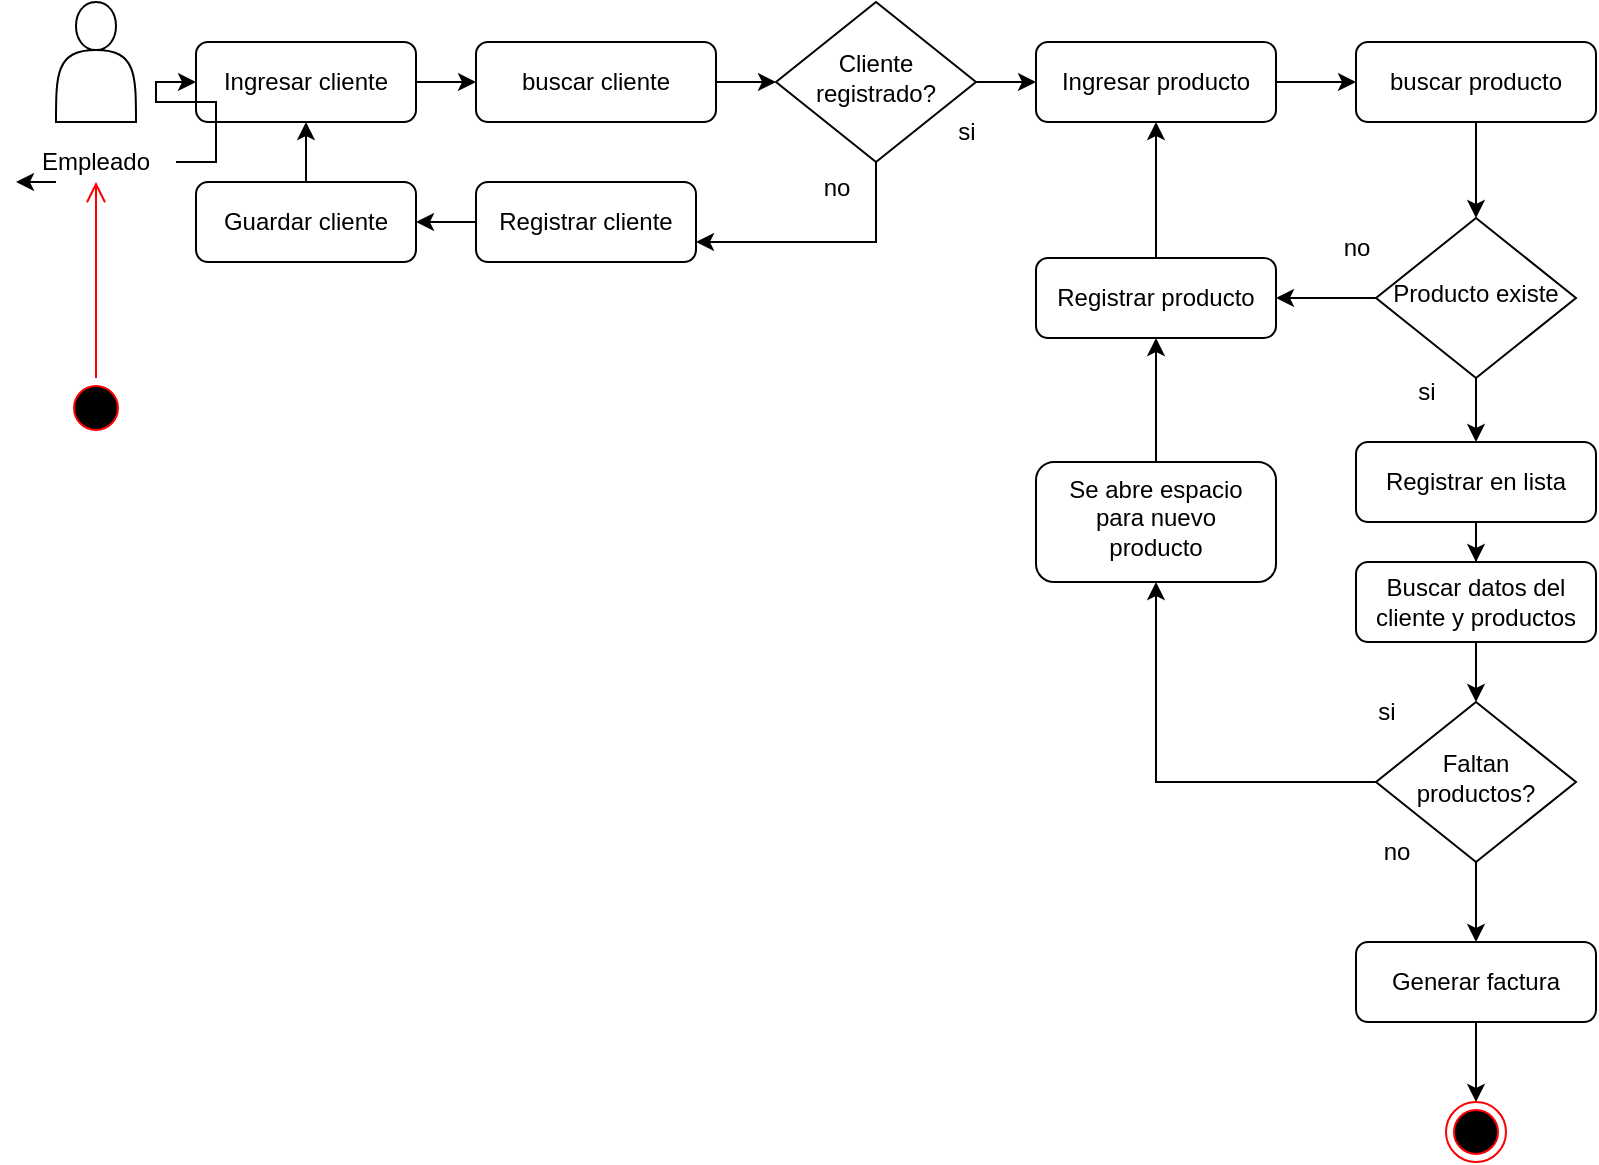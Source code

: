 <mxfile version="21.3.7" type="github">
  <diagram id="C5RBs43oDa-KdzZeNtuy" name="Page-1">
    <mxGraphModel dx="1379" dy="796" grid="1" gridSize="10" guides="1" tooltips="1" connect="1" arrows="1" fold="1" page="1" pageScale="1" pageWidth="827" pageHeight="1169" math="0" shadow="0">
      <root>
        <mxCell id="WIyWlLk6GJQsqaUBKTNV-0" />
        <mxCell id="WIyWlLk6GJQsqaUBKTNV-1" parent="WIyWlLk6GJQsqaUBKTNV-0" />
        <mxCell id="lbleGx0KkzRypeSoIETG-5" value="" style="edgeStyle=orthogonalEdgeStyle;rounded=0;orthogonalLoop=1;jettySize=auto;html=1;" edge="1" parent="WIyWlLk6GJQsqaUBKTNV-1" source="WIyWlLk6GJQsqaUBKTNV-3" target="lbleGx0KkzRypeSoIETG-1">
          <mxGeometry relative="1" as="geometry" />
        </mxCell>
        <mxCell id="WIyWlLk6GJQsqaUBKTNV-3" value="Ingresar cliente" style="rounded=1;whiteSpace=wrap;html=1;fontSize=12;glass=0;strokeWidth=1;shadow=0;" parent="WIyWlLk6GJQsqaUBKTNV-1" vertex="1">
          <mxGeometry x="100" y="40" width="110" height="40" as="geometry" />
        </mxCell>
        <mxCell id="lbleGx0KkzRypeSoIETG-10" value="" style="edgeStyle=orthogonalEdgeStyle;rounded=0;orthogonalLoop=1;jettySize=auto;html=1;" edge="1" parent="WIyWlLk6GJQsqaUBKTNV-1" source="WIyWlLk6GJQsqaUBKTNV-6" target="lbleGx0KkzRypeSoIETG-9">
          <mxGeometry relative="1" as="geometry" />
        </mxCell>
        <mxCell id="lbleGx0KkzRypeSoIETG-13" style="edgeStyle=orthogonalEdgeStyle;rounded=0;orthogonalLoop=1;jettySize=auto;html=1;entryX=1;entryY=0.75;entryDx=0;entryDy=0;" edge="1" parent="WIyWlLk6GJQsqaUBKTNV-1" source="WIyWlLk6GJQsqaUBKTNV-6" target="lbleGx0KkzRypeSoIETG-7">
          <mxGeometry relative="1" as="geometry">
            <Array as="points">
              <mxPoint x="440" y="140" />
            </Array>
          </mxGeometry>
        </mxCell>
        <mxCell id="WIyWlLk6GJQsqaUBKTNV-6" value="Cliente registrado?" style="rhombus;whiteSpace=wrap;html=1;shadow=0;fontFamily=Helvetica;fontSize=12;align=center;strokeWidth=1;spacing=6;spacingTop=-4;" parent="WIyWlLk6GJQsqaUBKTNV-1" vertex="1">
          <mxGeometry x="390" y="20" width="100" height="80" as="geometry" />
        </mxCell>
        <mxCell id="lbleGx0KkzRypeSoIETG-0" value="" style="shape=actor;whiteSpace=wrap;html=1;" vertex="1" parent="WIyWlLk6GJQsqaUBKTNV-1">
          <mxGeometry x="30" y="20" width="40" height="60" as="geometry" />
        </mxCell>
        <mxCell id="lbleGx0KkzRypeSoIETG-6" value="" style="edgeStyle=orthogonalEdgeStyle;rounded=0;orthogonalLoop=1;jettySize=auto;html=1;" edge="1" parent="WIyWlLk6GJQsqaUBKTNV-1" source="lbleGx0KkzRypeSoIETG-1" target="WIyWlLk6GJQsqaUBKTNV-6">
          <mxGeometry relative="1" as="geometry" />
        </mxCell>
        <mxCell id="lbleGx0KkzRypeSoIETG-1" value="buscar cliente" style="rounded=1;whiteSpace=wrap;html=1;fontSize=12;glass=0;strokeWidth=1;shadow=0;" vertex="1" parent="WIyWlLk6GJQsqaUBKTNV-1">
          <mxGeometry x="240" y="40" width="120" height="40" as="geometry" />
        </mxCell>
        <mxCell id="lbleGx0KkzRypeSoIETG-94" style="edgeStyle=orthogonalEdgeStyle;rounded=0;orthogonalLoop=1;jettySize=auto;html=1;entryX=0;entryY=0.5;entryDx=0;entryDy=0;" edge="1" parent="WIyWlLk6GJQsqaUBKTNV-1" source="lbleGx0KkzRypeSoIETG-3" target="WIyWlLk6GJQsqaUBKTNV-3">
          <mxGeometry relative="1" as="geometry" />
        </mxCell>
        <mxCell id="lbleGx0KkzRypeSoIETG-95" style="edgeStyle=orthogonalEdgeStyle;rounded=0;orthogonalLoop=1;jettySize=auto;html=1;exitX=0.25;exitY=1;exitDx=0;exitDy=0;" edge="1" parent="WIyWlLk6GJQsqaUBKTNV-1" source="lbleGx0KkzRypeSoIETG-3">
          <mxGeometry relative="1" as="geometry">
            <mxPoint x="10" y="110" as="targetPoint" />
          </mxGeometry>
        </mxCell>
        <UserObject label="Empleado" placeholders="1" name="Variable" id="lbleGx0KkzRypeSoIETG-3">
          <mxCell style="text;html=1;strokeColor=none;fillColor=none;align=center;verticalAlign=middle;whiteSpace=wrap;overflow=hidden;" vertex="1" parent="WIyWlLk6GJQsqaUBKTNV-1">
            <mxGeometry x="10" y="90" width="80" height="20" as="geometry" />
          </mxCell>
        </UserObject>
        <mxCell id="lbleGx0KkzRypeSoIETG-17" value="" style="edgeStyle=orthogonalEdgeStyle;rounded=0;orthogonalLoop=1;jettySize=auto;html=1;" edge="1" parent="WIyWlLk6GJQsqaUBKTNV-1" source="lbleGx0KkzRypeSoIETG-7" target="lbleGx0KkzRypeSoIETG-16">
          <mxGeometry relative="1" as="geometry" />
        </mxCell>
        <mxCell id="lbleGx0KkzRypeSoIETG-7" value="Registrar cliente" style="rounded=1;whiteSpace=wrap;html=1;fontSize=12;glass=0;strokeWidth=1;shadow=0;" vertex="1" parent="WIyWlLk6GJQsqaUBKTNV-1">
          <mxGeometry x="240" y="110" width="110" height="40" as="geometry" />
        </mxCell>
        <mxCell id="lbleGx0KkzRypeSoIETG-29" value="" style="edgeStyle=orthogonalEdgeStyle;rounded=0;orthogonalLoop=1;jettySize=auto;html=1;" edge="1" parent="WIyWlLk6GJQsqaUBKTNV-1" source="lbleGx0KkzRypeSoIETG-9" target="lbleGx0KkzRypeSoIETG-27">
          <mxGeometry relative="1" as="geometry" />
        </mxCell>
        <mxCell id="lbleGx0KkzRypeSoIETG-9" value="Ingresar producto" style="rounded=1;whiteSpace=wrap;html=1;fontSize=12;glass=0;strokeWidth=1;shadow=0;" vertex="1" parent="WIyWlLk6GJQsqaUBKTNV-1">
          <mxGeometry x="520" y="40" width="120" height="40" as="geometry" />
        </mxCell>
        <mxCell id="lbleGx0KkzRypeSoIETG-14" value="no" style="text;html=1;align=center;verticalAlign=middle;resizable=0;points=[];autosize=1;strokeColor=none;fillColor=none;" vertex="1" parent="WIyWlLk6GJQsqaUBKTNV-1">
          <mxGeometry x="400" y="98" width="40" height="30" as="geometry" />
        </mxCell>
        <mxCell id="lbleGx0KkzRypeSoIETG-15" value="si" style="text;html=1;align=center;verticalAlign=middle;resizable=0;points=[];autosize=1;strokeColor=none;fillColor=none;" vertex="1" parent="WIyWlLk6GJQsqaUBKTNV-1">
          <mxGeometry x="470" y="70" width="30" height="30" as="geometry" />
        </mxCell>
        <mxCell id="lbleGx0KkzRypeSoIETG-18" value="" style="edgeStyle=orthogonalEdgeStyle;rounded=0;orthogonalLoop=1;jettySize=auto;html=1;" edge="1" parent="WIyWlLk6GJQsqaUBKTNV-1" source="lbleGx0KkzRypeSoIETG-16" target="WIyWlLk6GJQsqaUBKTNV-3">
          <mxGeometry relative="1" as="geometry" />
        </mxCell>
        <mxCell id="lbleGx0KkzRypeSoIETG-16" value="Guardar cliente" style="rounded=1;whiteSpace=wrap;html=1;fontSize=12;glass=0;strokeWidth=1;shadow=0;" vertex="1" parent="WIyWlLk6GJQsqaUBKTNV-1">
          <mxGeometry x="100" y="110" width="110" height="40" as="geometry" />
        </mxCell>
        <mxCell id="lbleGx0KkzRypeSoIETG-38" value="" style="edgeStyle=orthogonalEdgeStyle;rounded=0;orthogonalLoop=1;jettySize=auto;html=1;" edge="1" parent="WIyWlLk6GJQsqaUBKTNV-1" source="lbleGx0KkzRypeSoIETG-19" target="lbleGx0KkzRypeSoIETG-37">
          <mxGeometry relative="1" as="geometry" />
        </mxCell>
        <mxCell id="lbleGx0KkzRypeSoIETG-19" value="Registrar en lista" style="rounded=1;whiteSpace=wrap;html=1;fontSize=12;glass=0;strokeWidth=1;shadow=0;" vertex="1" parent="WIyWlLk6GJQsqaUBKTNV-1">
          <mxGeometry x="680" y="240" width="120" height="40" as="geometry" />
        </mxCell>
        <mxCell id="lbleGx0KkzRypeSoIETG-32" value="" style="edgeStyle=orthogonalEdgeStyle;rounded=0;orthogonalLoop=1;jettySize=auto;html=1;" edge="1" parent="WIyWlLk6GJQsqaUBKTNV-1" source="lbleGx0KkzRypeSoIETG-22" target="lbleGx0KkzRypeSoIETG-31">
          <mxGeometry relative="1" as="geometry" />
        </mxCell>
        <mxCell id="lbleGx0KkzRypeSoIETG-33" value="" style="edgeStyle=orthogonalEdgeStyle;rounded=0;orthogonalLoop=1;jettySize=auto;html=1;" edge="1" parent="WIyWlLk6GJQsqaUBKTNV-1" source="lbleGx0KkzRypeSoIETG-22" target="lbleGx0KkzRypeSoIETG-19">
          <mxGeometry relative="1" as="geometry" />
        </mxCell>
        <mxCell id="lbleGx0KkzRypeSoIETG-22" value="Producto existe" style="rhombus;whiteSpace=wrap;html=1;shadow=0;fontFamily=Helvetica;fontSize=12;align=center;strokeWidth=1;spacing=6;spacingTop=-4;" vertex="1" parent="WIyWlLk6GJQsqaUBKTNV-1">
          <mxGeometry x="690" y="128" width="100" height="80" as="geometry" />
        </mxCell>
        <mxCell id="lbleGx0KkzRypeSoIETG-30" value="" style="edgeStyle=orthogonalEdgeStyle;rounded=0;orthogonalLoop=1;jettySize=auto;html=1;" edge="1" parent="WIyWlLk6GJQsqaUBKTNV-1" source="lbleGx0KkzRypeSoIETG-27" target="lbleGx0KkzRypeSoIETG-22">
          <mxGeometry relative="1" as="geometry" />
        </mxCell>
        <mxCell id="lbleGx0KkzRypeSoIETG-27" value="buscar producto" style="rounded=1;whiteSpace=wrap;html=1;fontSize=12;glass=0;strokeWidth=1;shadow=0;" vertex="1" parent="WIyWlLk6GJQsqaUBKTNV-1">
          <mxGeometry x="680" y="40" width="120" height="40" as="geometry" />
        </mxCell>
        <mxCell id="lbleGx0KkzRypeSoIETG-36" value="" style="edgeStyle=orthogonalEdgeStyle;rounded=0;orthogonalLoop=1;jettySize=auto;html=1;" edge="1" parent="WIyWlLk6GJQsqaUBKTNV-1" source="lbleGx0KkzRypeSoIETG-31" target="lbleGx0KkzRypeSoIETG-9">
          <mxGeometry relative="1" as="geometry" />
        </mxCell>
        <mxCell id="lbleGx0KkzRypeSoIETG-31" value="Registrar producto" style="rounded=1;whiteSpace=wrap;html=1;fontSize=12;glass=0;strokeWidth=1;shadow=0;" vertex="1" parent="WIyWlLk6GJQsqaUBKTNV-1">
          <mxGeometry x="520" y="148" width="120" height="40" as="geometry" />
        </mxCell>
        <mxCell id="lbleGx0KkzRypeSoIETG-34" value="si" style="text;html=1;align=center;verticalAlign=middle;resizable=0;points=[];autosize=1;strokeColor=none;fillColor=none;" vertex="1" parent="WIyWlLk6GJQsqaUBKTNV-1">
          <mxGeometry x="700" y="200" width="30" height="30" as="geometry" />
        </mxCell>
        <mxCell id="lbleGx0KkzRypeSoIETG-35" value="no" style="text;html=1;align=center;verticalAlign=middle;resizable=0;points=[];autosize=1;strokeColor=none;fillColor=none;" vertex="1" parent="WIyWlLk6GJQsqaUBKTNV-1">
          <mxGeometry x="660" y="128" width="40" height="30" as="geometry" />
        </mxCell>
        <mxCell id="lbleGx0KkzRypeSoIETG-43" value="" style="edgeStyle=orthogonalEdgeStyle;rounded=0;orthogonalLoop=1;jettySize=auto;html=1;" edge="1" parent="WIyWlLk6GJQsqaUBKTNV-1" source="lbleGx0KkzRypeSoIETG-37" target="lbleGx0KkzRypeSoIETG-42">
          <mxGeometry relative="1" as="geometry" />
        </mxCell>
        <mxCell id="lbleGx0KkzRypeSoIETG-37" value="Buscar datos del cliente y productos" style="rounded=1;whiteSpace=wrap;html=1;glass=0;strokeWidth=1;shadow=0;" vertex="1" parent="WIyWlLk6GJQsqaUBKTNV-1">
          <mxGeometry x="680" y="300" width="120" height="40" as="geometry" />
        </mxCell>
        <mxCell id="lbleGx0KkzRypeSoIETG-97" style="edgeStyle=orthogonalEdgeStyle;rounded=0;orthogonalLoop=1;jettySize=auto;html=1;" edge="1" parent="WIyWlLk6GJQsqaUBKTNV-1" source="lbleGx0KkzRypeSoIETG-40" target="lbleGx0KkzRypeSoIETG-96">
          <mxGeometry relative="1" as="geometry" />
        </mxCell>
        <mxCell id="lbleGx0KkzRypeSoIETG-40" value="Generar factura" style="rounded=1;whiteSpace=wrap;html=1;glass=0;strokeWidth=1;shadow=0;" vertex="1" parent="WIyWlLk6GJQsqaUBKTNV-1">
          <mxGeometry x="680" y="490" width="120" height="40" as="geometry" />
        </mxCell>
        <mxCell id="lbleGx0KkzRypeSoIETG-48" value="" style="edgeStyle=orthogonalEdgeStyle;rounded=0;orthogonalLoop=1;jettySize=auto;html=1;" edge="1" parent="WIyWlLk6GJQsqaUBKTNV-1" source="lbleGx0KkzRypeSoIETG-42" target="lbleGx0KkzRypeSoIETG-47">
          <mxGeometry relative="1" as="geometry" />
        </mxCell>
        <mxCell id="lbleGx0KkzRypeSoIETG-50" value="" style="edgeStyle=orthogonalEdgeStyle;rounded=0;orthogonalLoop=1;jettySize=auto;html=1;" edge="1" parent="WIyWlLk6GJQsqaUBKTNV-1" source="lbleGx0KkzRypeSoIETG-42" target="lbleGx0KkzRypeSoIETG-40">
          <mxGeometry relative="1" as="geometry" />
        </mxCell>
        <mxCell id="lbleGx0KkzRypeSoIETG-42" value="Faltan productos?" style="rhombus;whiteSpace=wrap;html=1;shadow=0;fontFamily=Helvetica;fontSize=12;align=center;strokeWidth=1;spacing=6;spacingTop=-4;" vertex="1" parent="WIyWlLk6GJQsqaUBKTNV-1">
          <mxGeometry x="690" y="370" width="100" height="80" as="geometry" />
        </mxCell>
        <mxCell id="lbleGx0KkzRypeSoIETG-44" value="si" style="text;html=1;align=center;verticalAlign=middle;resizable=0;points=[];autosize=1;strokeColor=none;fillColor=none;" vertex="1" parent="WIyWlLk6GJQsqaUBKTNV-1">
          <mxGeometry x="680" y="360" width="30" height="30" as="geometry" />
        </mxCell>
        <mxCell id="lbleGx0KkzRypeSoIETG-49" value="" style="edgeStyle=orthogonalEdgeStyle;rounded=0;orthogonalLoop=1;jettySize=auto;html=1;" edge="1" parent="WIyWlLk6GJQsqaUBKTNV-1" source="lbleGx0KkzRypeSoIETG-47" target="lbleGx0KkzRypeSoIETG-31">
          <mxGeometry relative="1" as="geometry" />
        </mxCell>
        <mxCell id="lbleGx0KkzRypeSoIETG-47" value="Se abre espacio para nuevo producto" style="rounded=1;whiteSpace=wrap;html=1;shadow=0;strokeWidth=1;spacing=6;spacingTop=-4;" vertex="1" parent="WIyWlLk6GJQsqaUBKTNV-1">
          <mxGeometry x="520" y="250" width="120" height="60" as="geometry" />
        </mxCell>
        <mxCell id="lbleGx0KkzRypeSoIETG-51" value="no" style="text;html=1;align=center;verticalAlign=middle;resizable=0;points=[];autosize=1;strokeColor=none;fillColor=none;" vertex="1" parent="WIyWlLk6GJQsqaUBKTNV-1">
          <mxGeometry x="680" y="430" width="40" height="30" as="geometry" />
        </mxCell>
        <mxCell id="lbleGx0KkzRypeSoIETG-92" value="" style="ellipse;html=1;shape=startState;fillColor=#000000;strokeColor=#ff0000;" vertex="1" parent="WIyWlLk6GJQsqaUBKTNV-1">
          <mxGeometry x="35" y="208" width="30" height="30" as="geometry" />
        </mxCell>
        <mxCell id="lbleGx0KkzRypeSoIETG-93" value="" style="edgeStyle=orthogonalEdgeStyle;html=1;verticalAlign=bottom;endArrow=open;endSize=8;strokeColor=#ff0000;rounded=0;" edge="1" source="lbleGx0KkzRypeSoIETG-92" parent="WIyWlLk6GJQsqaUBKTNV-1" target="lbleGx0KkzRypeSoIETG-3">
          <mxGeometry relative="1" as="geometry">
            <mxPoint x="45" y="213" as="targetPoint" />
          </mxGeometry>
        </mxCell>
        <mxCell id="lbleGx0KkzRypeSoIETG-96" value="" style="ellipse;html=1;shape=endState;fillColor=#000000;strokeColor=#ff0000;" vertex="1" parent="WIyWlLk6GJQsqaUBKTNV-1">
          <mxGeometry x="725" y="570" width="30" height="30" as="geometry" />
        </mxCell>
      </root>
    </mxGraphModel>
  </diagram>
</mxfile>
